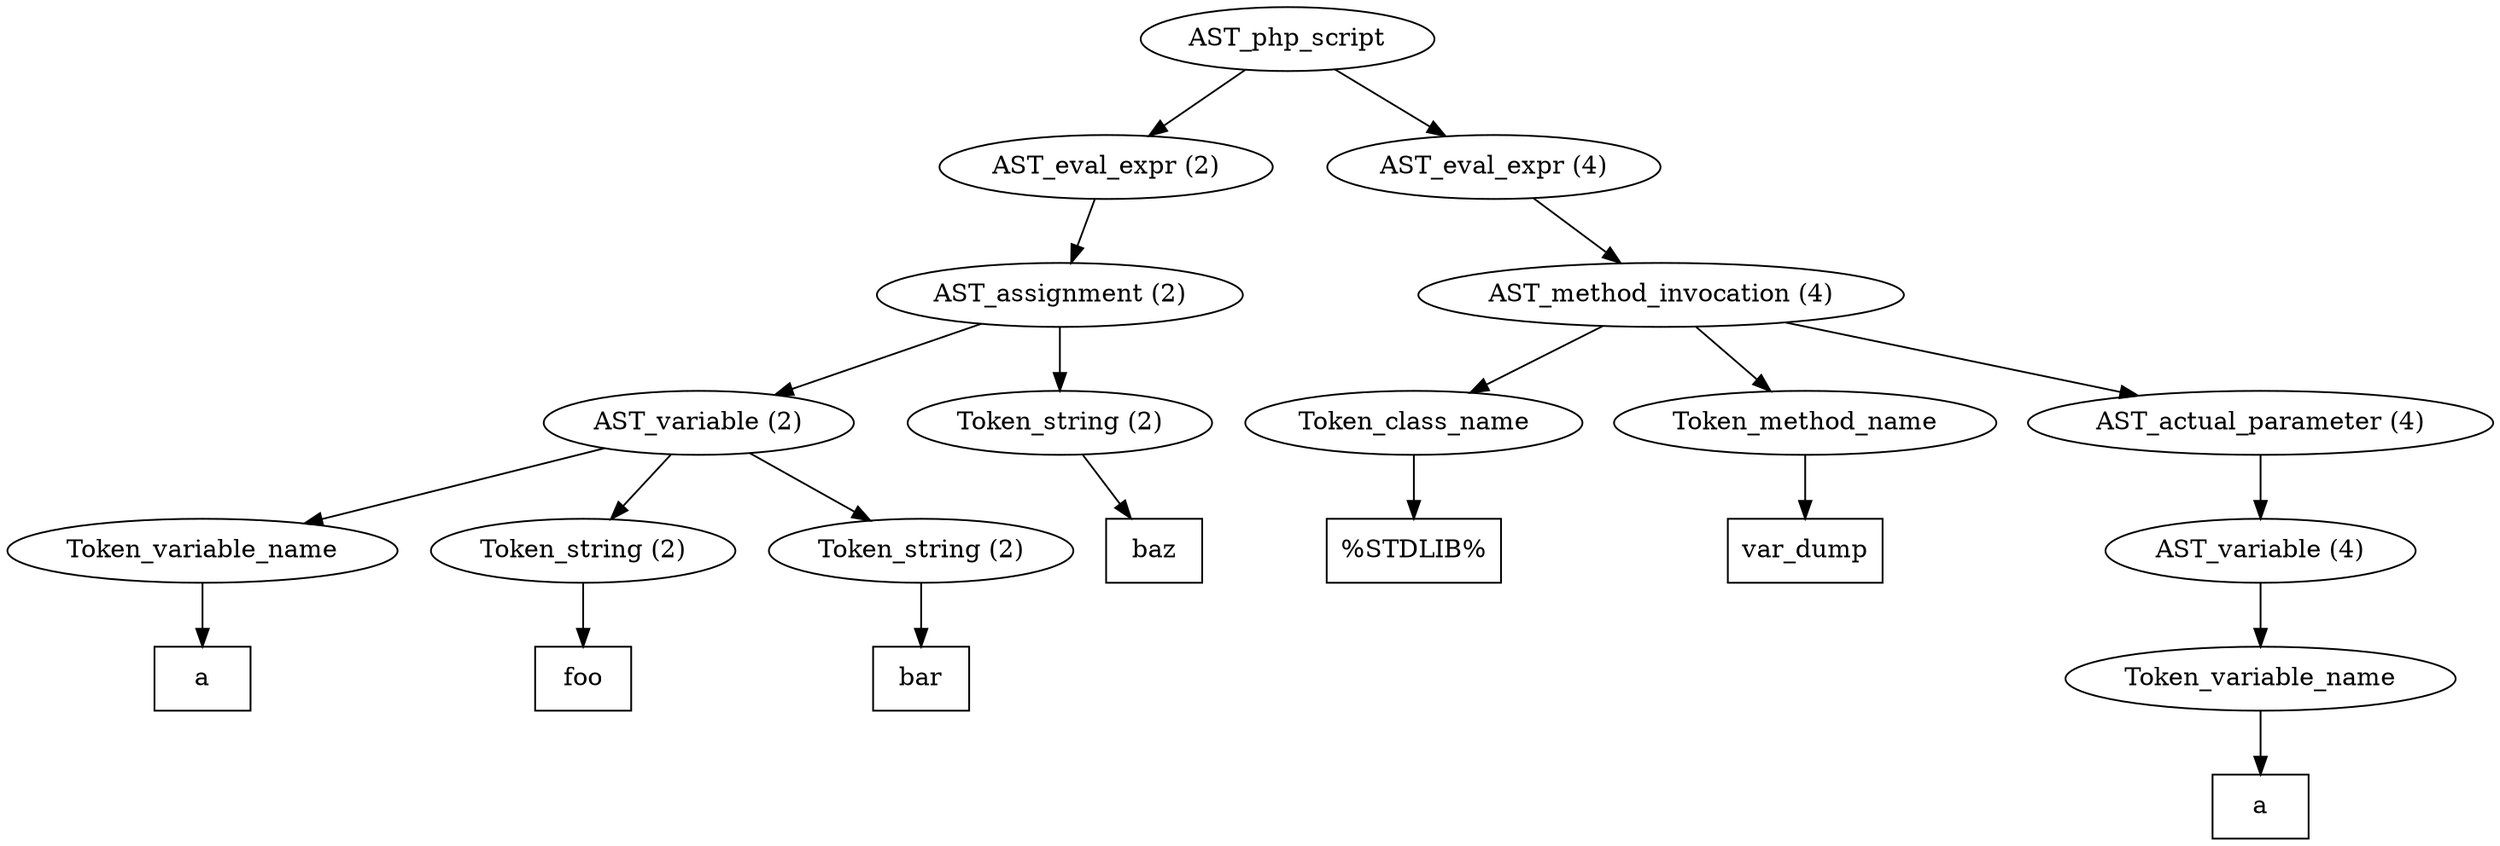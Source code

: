/*
 * AST in dot format generated by phc -- the PHP compiler
 */

digraph AST {
node_0 [label="AST_php_script"];
node_1 [label="AST_eval_expr (2)"];
node_2 [label="AST_assignment (2)"];
node_3 [label="AST_variable (2)"];
node_4 [label="Token_variable_name"];
node_5 [label="a", shape=box]
node_4 -> node_5;
node_6 [label="Token_string (2)"];
node_7 [label="foo", shape=box]
node_6 -> node_7;
node_8 [label="Token_string (2)"];
node_9 [label="bar", shape=box]
node_8 -> node_9;
node_3 -> node_8;
node_3 -> node_6;
node_3 -> node_4;
node_10 [label="Token_string (2)"];
node_11 [label="baz", shape=box]
node_10 -> node_11;
node_2 -> node_10;
node_2 -> node_3;
node_1 -> node_2;
node_12 [label="AST_eval_expr (4)"];
node_13 [label="AST_method_invocation (4)"];
node_14 [label="Token_class_name"];
node_15 [label="%STDLIB%", shape=box]
node_14 -> node_15;
node_16 [label="Token_method_name"];
node_17 [label="var_dump", shape=box]
node_16 -> node_17;
node_18 [label="AST_actual_parameter (4)"];
node_19 [label="AST_variable (4)"];
node_20 [label="Token_variable_name"];
node_21 [label="a", shape=box]
node_20 -> node_21;
node_19 -> node_20;
node_18 -> node_19;
node_13 -> node_18;
node_13 -> node_16;
node_13 -> node_14;
node_12 -> node_13;
node_0 -> node_12;
node_0 -> node_1;
}
